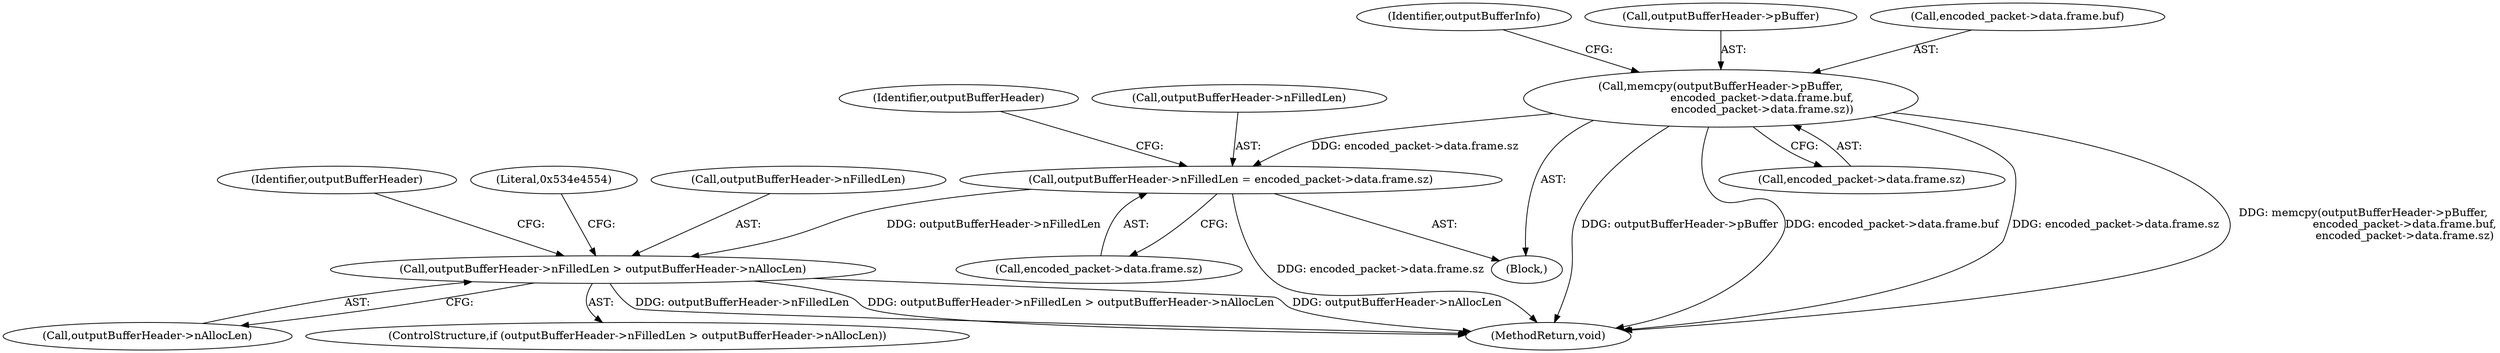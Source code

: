 digraph "0_Android_7fd96ebfc4c9da496c59d7c45e1f62be178e626d@API" {
"1000512" [label="(Call,memcpy(outputBufferHeader->pBuffer,\n                        encoded_packet->data.frame.buf,\n                        encoded_packet->data.frame.sz))"];
"1000483" [label="(Call,outputBufferHeader->nFilledLen = encoded_packet->data.frame.sz)"];
"1000495" [label="(Call,outputBufferHeader->nFilledLen > outputBufferHeader->nAllocLen)"];
"1000512" [label="(Call,memcpy(outputBufferHeader->pBuffer,\n                        encoded_packet->data.frame.buf,\n                        encoded_packet->data.frame.sz))"];
"1000487" [label="(Call,encoded_packet->data.frame.sz)"];
"1000446" [label="(Block,)"];
"1000499" [label="(Call,outputBufferHeader->nAllocLen)"];
"1000497" [label="(Identifier,outputBufferHeader)"];
"1000560" [label="(MethodReturn,void)"];
"1000496" [label="(Call,outputBufferHeader->nFilledLen)"];
"1000532" [label="(Identifier,outputBufferInfo)"];
"1000495" [label="(Call,outputBufferHeader->nFilledLen > outputBufferHeader->nAllocLen)"];
"1000514" [label="(Identifier,outputBufferHeader)"];
"1000523" [label="(Call,encoded_packet->data.frame.sz)"];
"1000484" [label="(Call,outputBufferHeader->nFilledLen)"];
"1000504" [label="(Literal,0x534e4554)"];
"1000494" [label="(ControlStructure,if (outputBufferHeader->nFilledLen > outputBufferHeader->nAllocLen))"];
"1000513" [label="(Call,outputBufferHeader->pBuffer)"];
"1000483" [label="(Call,outputBufferHeader->nFilledLen = encoded_packet->data.frame.sz)"];
"1000516" [label="(Call,encoded_packet->data.frame.buf)"];
"1000512" -> "1000446"  [label="AST: "];
"1000512" -> "1000523"  [label="CFG: "];
"1000513" -> "1000512"  [label="AST: "];
"1000516" -> "1000512"  [label="AST: "];
"1000523" -> "1000512"  [label="AST: "];
"1000532" -> "1000512"  [label="CFG: "];
"1000512" -> "1000560"  [label="DDG: outputBufferHeader->pBuffer"];
"1000512" -> "1000560"  [label="DDG: encoded_packet->data.frame.buf"];
"1000512" -> "1000560"  [label="DDG: encoded_packet->data.frame.sz"];
"1000512" -> "1000560"  [label="DDG: memcpy(outputBufferHeader->pBuffer,\n                        encoded_packet->data.frame.buf,\n                        encoded_packet->data.frame.sz)"];
"1000512" -> "1000483"  [label="DDG: encoded_packet->data.frame.sz"];
"1000483" -> "1000446"  [label="AST: "];
"1000483" -> "1000487"  [label="CFG: "];
"1000484" -> "1000483"  [label="AST: "];
"1000487" -> "1000483"  [label="AST: "];
"1000497" -> "1000483"  [label="CFG: "];
"1000483" -> "1000560"  [label="DDG: encoded_packet->data.frame.sz"];
"1000483" -> "1000495"  [label="DDG: outputBufferHeader->nFilledLen"];
"1000495" -> "1000494"  [label="AST: "];
"1000495" -> "1000499"  [label="CFG: "];
"1000496" -> "1000495"  [label="AST: "];
"1000499" -> "1000495"  [label="AST: "];
"1000504" -> "1000495"  [label="CFG: "];
"1000514" -> "1000495"  [label="CFG: "];
"1000495" -> "1000560"  [label="DDG: outputBufferHeader->nFilledLen"];
"1000495" -> "1000560"  [label="DDG: outputBufferHeader->nFilledLen > outputBufferHeader->nAllocLen"];
"1000495" -> "1000560"  [label="DDG: outputBufferHeader->nAllocLen"];
}
